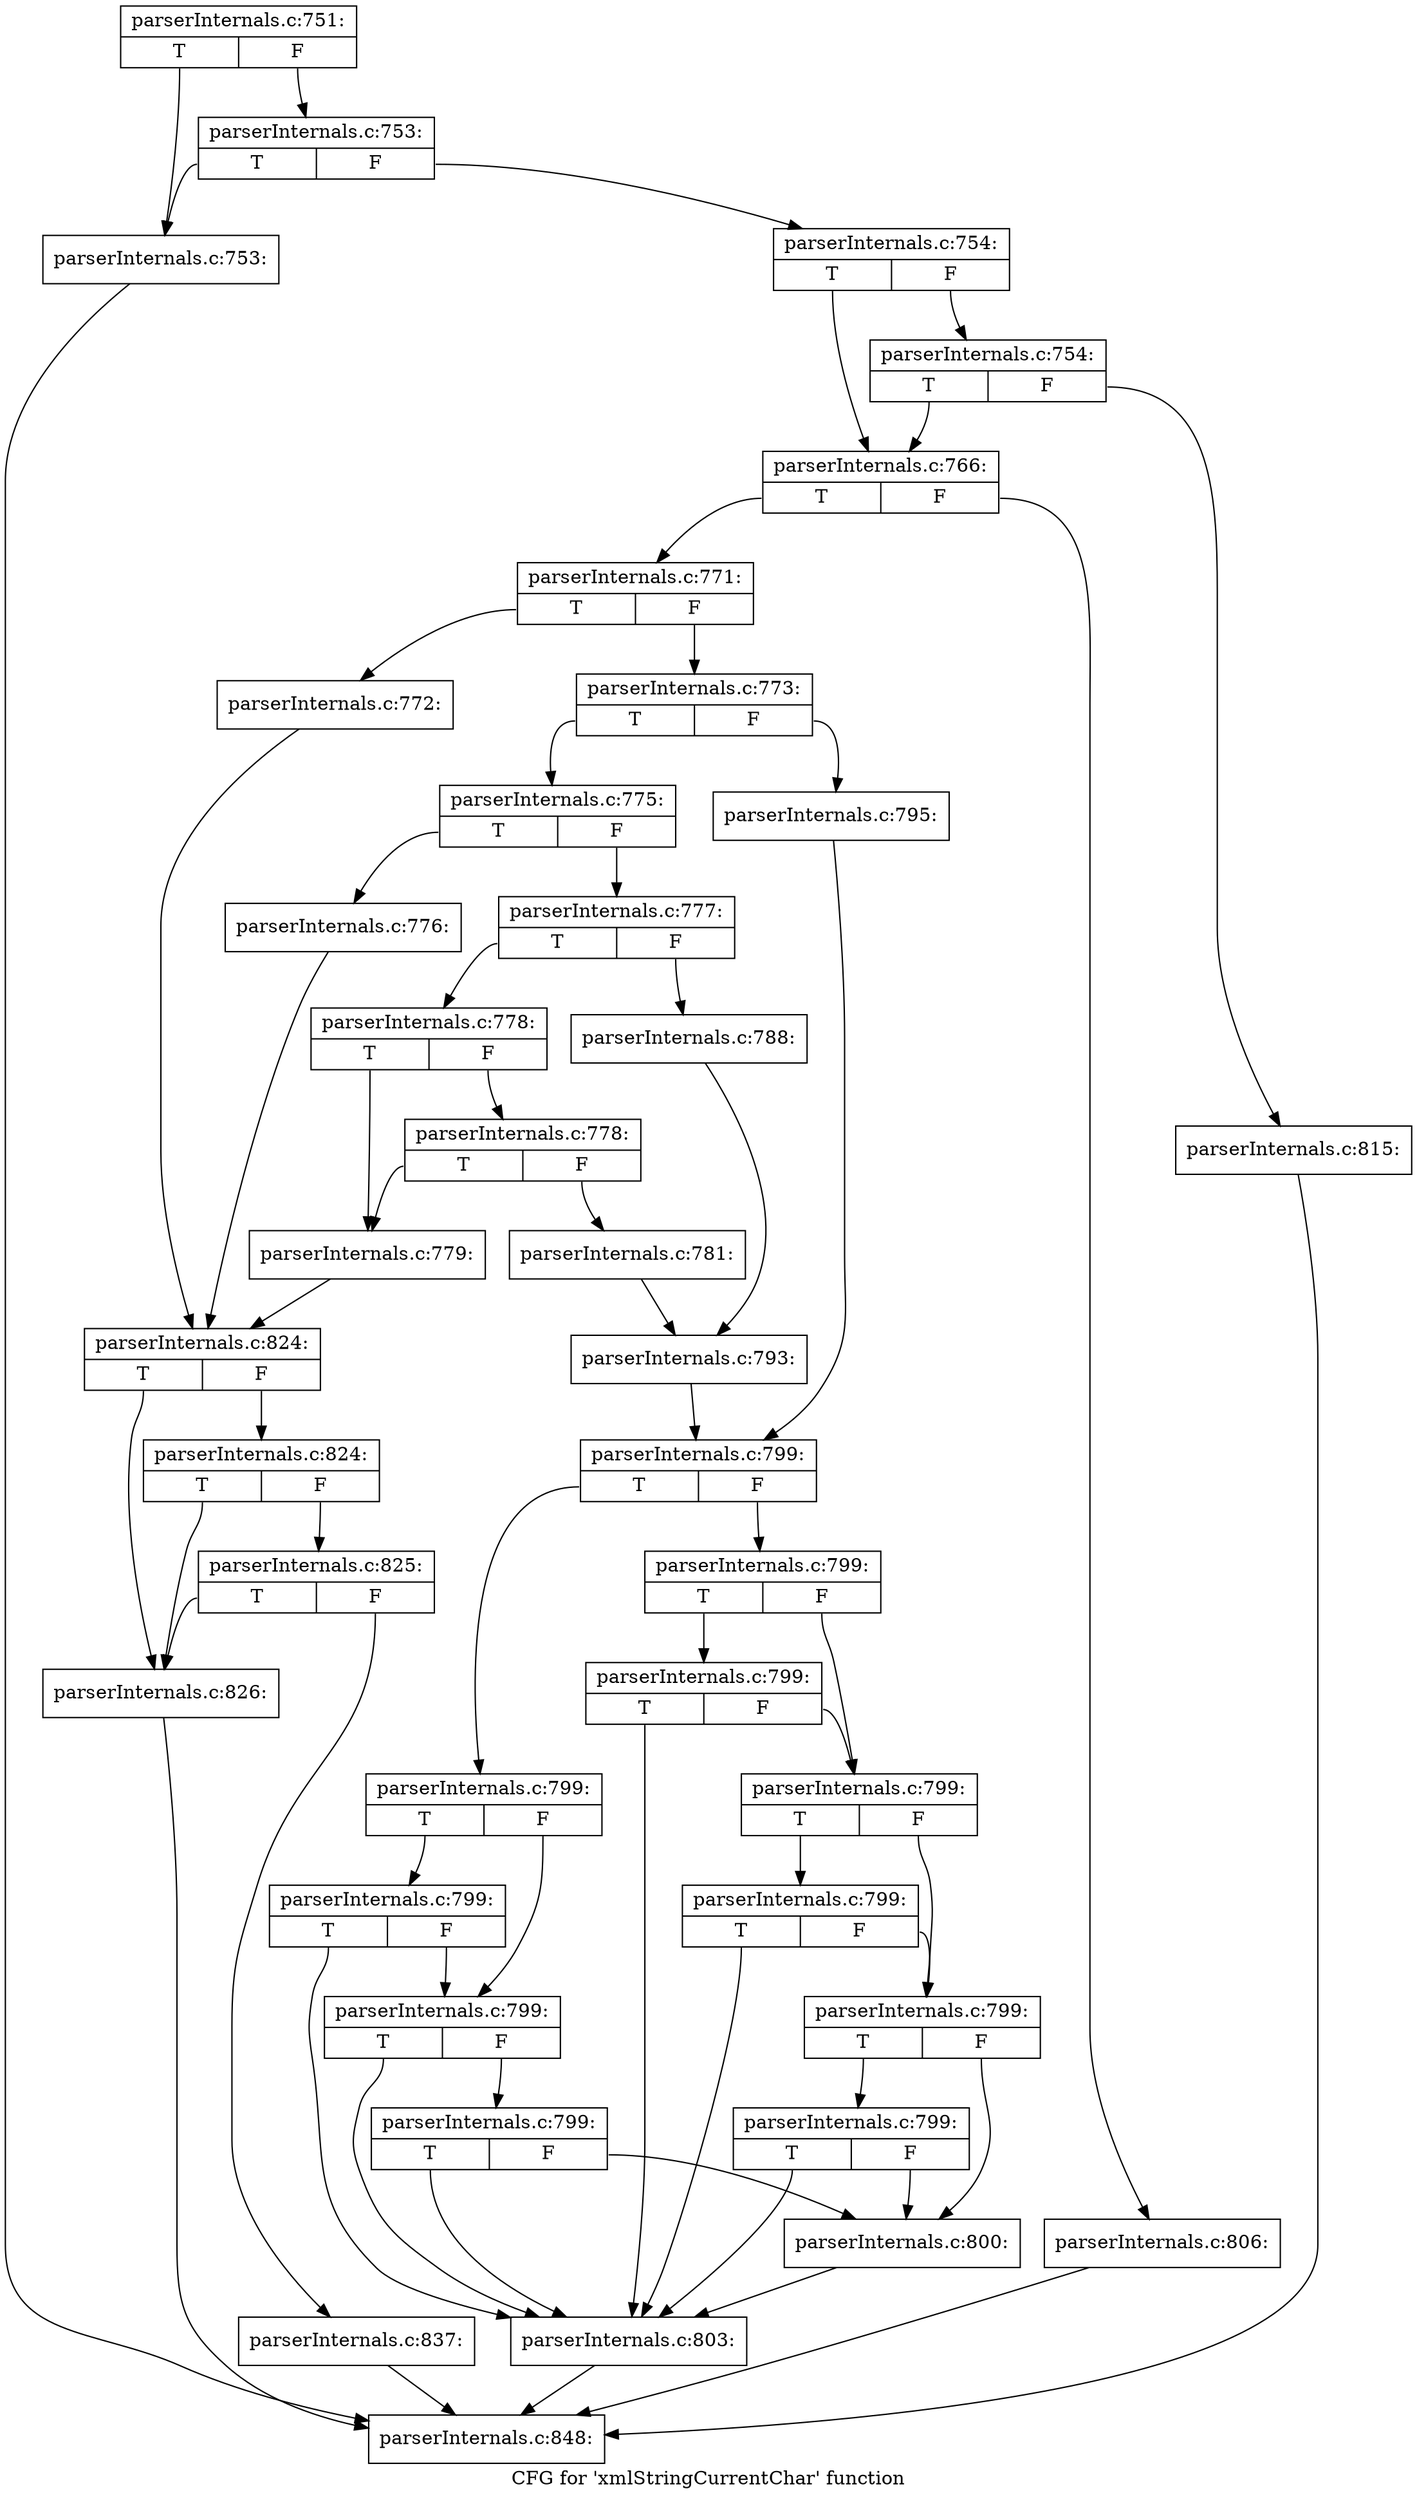 digraph "CFG for 'xmlStringCurrentChar' function" {
	label="CFG for 'xmlStringCurrentChar' function";

	Node0x4ec0df0 [shape=record,label="{parserInternals.c:751:|{<s0>T|<s1>F}}"];
	Node0x4ec0df0:s0 -> Node0x4ee4270;
	Node0x4ec0df0:s1 -> Node0x4ee4310;
	Node0x4ee4310 [shape=record,label="{parserInternals.c:753:|{<s0>T|<s1>F}}"];
	Node0x4ee4310:s0 -> Node0x4ee4270;
	Node0x4ee4310:s1 -> Node0x4ee42c0;
	Node0x4ee4270 [shape=record,label="{parserInternals.c:753:}"];
	Node0x4ee4270 -> Node0x4ec0e70;
	Node0x4ee42c0 [shape=record,label="{parserInternals.c:754:|{<s0>T|<s1>F}}"];
	Node0x4ee42c0:s0 -> Node0x4ee4a00;
	Node0x4ee42c0:s1 -> Node0x4ee4aa0;
	Node0x4ee4aa0 [shape=record,label="{parserInternals.c:754:|{<s0>T|<s1>F}}"];
	Node0x4ee4aa0:s0 -> Node0x4ee4a00;
	Node0x4ee4aa0:s1 -> Node0x4ee4a50;
	Node0x4ee4a00 [shape=record,label="{parserInternals.c:766:|{<s0>T|<s1>F}}"];
	Node0x4ee4a00:s0 -> Node0x4ee5900;
	Node0x4ee4a00:s1 -> Node0x4ee59a0;
	Node0x4ee5900 [shape=record,label="{parserInternals.c:771:|{<s0>T|<s1>F}}"];
	Node0x4ee5900:s0 -> Node0x4ee5de0;
	Node0x4ee5900:s1 -> Node0x4ee5e30;
	Node0x4ee5de0 [shape=record,label="{parserInternals.c:772:}"];
	Node0x4ee5de0 -> Node0x4ee6280;
	Node0x4ee5e30 [shape=record,label="{parserInternals.c:773:|{<s0>T|<s1>F}}"];
	Node0x4ee5e30:s0 -> Node0x4ee6ce0;
	Node0x4ee5e30:s1 -> Node0x4ee6d80;
	Node0x4ee6ce0 [shape=record,label="{parserInternals.c:775:|{<s0>T|<s1>F}}"];
	Node0x4ee6ce0:s0 -> Node0x4ee72b0;
	Node0x4ee6ce0:s1 -> Node0x4ee7300;
	Node0x4ee72b0 [shape=record,label="{parserInternals.c:776:}"];
	Node0x4ee72b0 -> Node0x4ee6280;
	Node0x4ee7300 [shape=record,label="{parserInternals.c:777:|{<s0>T|<s1>F}}"];
	Node0x4ee7300:s0 -> Node0x4ee78e0;
	Node0x4ee7300:s1 -> Node0x4ee7980;
	Node0x4ee78e0 [shape=record,label="{parserInternals.c:778:|{<s0>T|<s1>F}}"];
	Node0x4ee78e0:s0 -> Node0x4ee7eb0;
	Node0x4ee78e0:s1 -> Node0x4ee7f50;
	Node0x4ee7f50 [shape=record,label="{parserInternals.c:778:|{<s0>T|<s1>F}}"];
	Node0x4ee7f50:s0 -> Node0x4ee7eb0;
	Node0x4ee7f50:s1 -> Node0x4ee7f00;
	Node0x4ee7eb0 [shape=record,label="{parserInternals.c:779:}"];
	Node0x4ee7eb0 -> Node0x4ee6280;
	Node0x4ee7f00 [shape=record,label="{parserInternals.c:781:}"];
	Node0x4ee7f00 -> Node0x4ee7930;
	Node0x4ee7980 [shape=record,label="{parserInternals.c:788:}"];
	Node0x4ee7980 -> Node0x4ee7930;
	Node0x4ee7930 [shape=record,label="{parserInternals.c:793:}"];
	Node0x4ee7930 -> Node0x4ee6d30;
	Node0x4ee6d80 [shape=record,label="{parserInternals.c:795:}"];
	Node0x4ee6d80 -> Node0x4ee6d30;
	Node0x4ee6d30 [shape=record,label="{parserInternals.c:799:|{<s0>T|<s1>F}}"];
	Node0x4ee6d30:s0 -> Node0x4eec0b0;
	Node0x4ee6d30:s1 -> Node0x4eec100;
	Node0x4eec0b0 [shape=record,label="{parserInternals.c:799:|{<s0>T|<s1>F}}"];
	Node0x4eec0b0:s0 -> Node0x4eec3f0;
	Node0x4eec0b0:s1 -> Node0x4eec3a0;
	Node0x4eec3f0 [shape=record,label="{parserInternals.c:799:|{<s0>T|<s1>F}}"];
	Node0x4eec3f0:s0 -> Node0x4eec060;
	Node0x4eec3f0:s1 -> Node0x4eec3a0;
	Node0x4eec3a0 [shape=record,label="{parserInternals.c:799:|{<s0>T|<s1>F}}"];
	Node0x4eec3a0:s0 -> Node0x4eec060;
	Node0x4eec3a0:s1 -> Node0x4eec350;
	Node0x4eec350 [shape=record,label="{parserInternals.c:799:|{<s0>T|<s1>F}}"];
	Node0x4eec350:s0 -> Node0x4eec060;
	Node0x4eec350:s1 -> Node0x4eec010;
	Node0x4eec100 [shape=record,label="{parserInternals.c:799:|{<s0>T|<s1>F}}"];
	Node0x4eec100:s0 -> Node0x4eecaa0;
	Node0x4eec100:s1 -> Node0x4eeca50;
	Node0x4eecaa0 [shape=record,label="{parserInternals.c:799:|{<s0>T|<s1>F}}"];
	Node0x4eecaa0:s0 -> Node0x4eec060;
	Node0x4eecaa0:s1 -> Node0x4eeca50;
	Node0x4eeca50 [shape=record,label="{parserInternals.c:799:|{<s0>T|<s1>F}}"];
	Node0x4eeca50:s0 -> Node0x4eecdd0;
	Node0x4eeca50:s1 -> Node0x4eeca00;
	Node0x4eecdd0 [shape=record,label="{parserInternals.c:799:|{<s0>T|<s1>F}}"];
	Node0x4eecdd0:s0 -> Node0x4eec060;
	Node0x4eecdd0:s1 -> Node0x4eeca00;
	Node0x4eeca00 [shape=record,label="{parserInternals.c:799:|{<s0>T|<s1>F}}"];
	Node0x4eeca00:s0 -> Node0x4eed100;
	Node0x4eeca00:s1 -> Node0x4eec010;
	Node0x4eed100 [shape=record,label="{parserInternals.c:799:|{<s0>T|<s1>F}}"];
	Node0x4eed100:s0 -> Node0x4eec060;
	Node0x4eed100:s1 -> Node0x4eec010;
	Node0x4eec010 [shape=record,label="{parserInternals.c:800:}"];
	Node0x4eec010 -> Node0x4eec060;
	Node0x4eec060 [shape=record,label="{parserInternals.c:803:}"];
	Node0x4eec060 -> Node0x4ec0e70;
	Node0x4ee59a0 [shape=record,label="{parserInternals.c:806:}"];
	Node0x4ee59a0 -> Node0x4ec0e70;
	Node0x4ee4a50 [shape=record,label="{parserInternals.c:815:}"];
	Node0x4ee4a50 -> Node0x4ec0e70;
	Node0x4ee6280 [shape=record,label="{parserInternals.c:824:|{<s0>T|<s1>F}}"];
	Node0x4ee6280:s0 -> Node0x4ee5950;
	Node0x4ee6280:s1 -> Node0x4eee630;
	Node0x4eee630 [shape=record,label="{parserInternals.c:824:|{<s0>T|<s1>F}}"];
	Node0x4eee630:s0 -> Node0x4ee5950;
	Node0x4eee630:s1 -> Node0x4eee5b0;
	Node0x4eee5b0 [shape=record,label="{parserInternals.c:825:|{<s0>T|<s1>F}}"];
	Node0x4eee5b0:s0 -> Node0x4ee5950;
	Node0x4eee5b0:s1 -> Node0x4eee560;
	Node0x4ee5950 [shape=record,label="{parserInternals.c:826:}"];
	Node0x4ee5950 -> Node0x4ec0e70;
	Node0x4eee560 [shape=record,label="{parserInternals.c:837:}"];
	Node0x4eee560 -> Node0x4ec0e70;
	Node0x4ec0e70 [shape=record,label="{parserInternals.c:848:}"];
}
